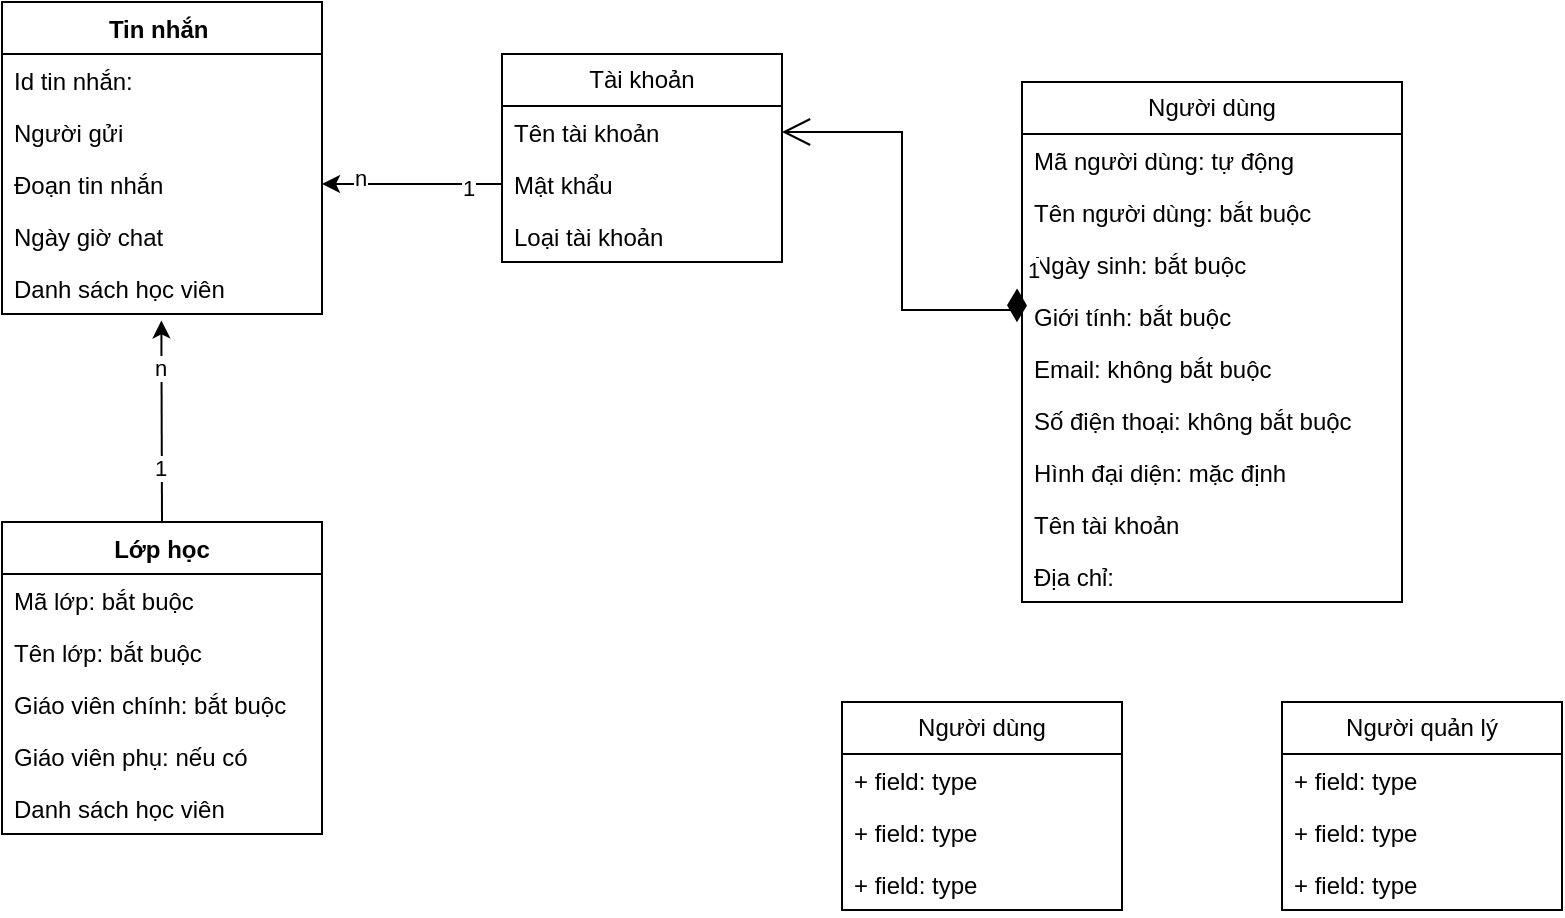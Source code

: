 <mxfile version="21.7.4" type="device">
  <diagram name="Page-1" id="S72Emmjb7w_I0U6z9oUJ">
    <mxGraphModel dx="998" dy="569" grid="1" gridSize="10" guides="1" tooltips="1" connect="1" arrows="1" fold="1" page="1" pageScale="1" pageWidth="850" pageHeight="1100" math="0" shadow="0">
      <root>
        <mxCell id="0" />
        <mxCell id="1" parent="0" />
        <mxCell id="9BEathQuPGzbQFrxFmcB-1" value="Tài khoản" style="swimlane;fontStyle=0;childLayout=stackLayout;horizontal=1;startSize=26;fillColor=none;horizontalStack=0;resizeParent=1;resizeParentMax=0;resizeLast=0;collapsible=1;marginBottom=0;whiteSpace=wrap;html=1;" parent="1" vertex="1">
          <mxGeometry x="290" y="316" width="140" height="104" as="geometry" />
        </mxCell>
        <mxCell id="9BEathQuPGzbQFrxFmcB-2" value="Tên tài khoản" style="text;strokeColor=none;fillColor=none;align=left;verticalAlign=top;spacingLeft=4;spacingRight=4;overflow=hidden;rotatable=0;points=[[0,0.5],[1,0.5]];portConstraint=eastwest;whiteSpace=wrap;html=1;" parent="9BEathQuPGzbQFrxFmcB-1" vertex="1">
          <mxGeometry y="26" width="140" height="26" as="geometry" />
        </mxCell>
        <mxCell id="9BEathQuPGzbQFrxFmcB-3" value="Mật khẩu" style="text;strokeColor=none;fillColor=none;align=left;verticalAlign=top;spacingLeft=4;spacingRight=4;overflow=hidden;rotatable=0;points=[[0,0.5],[1,0.5]];portConstraint=eastwest;whiteSpace=wrap;html=1;" parent="9BEathQuPGzbQFrxFmcB-1" vertex="1">
          <mxGeometry y="52" width="140" height="26" as="geometry" />
        </mxCell>
        <mxCell id="9BEathQuPGzbQFrxFmcB-21" value="Loại tài khoản" style="text;strokeColor=none;fillColor=none;align=left;verticalAlign=top;spacingLeft=4;spacingRight=4;overflow=hidden;rotatable=0;points=[[0,0.5],[1,0.5]];portConstraint=eastwest;whiteSpace=wrap;html=1;" parent="9BEathQuPGzbQFrxFmcB-1" vertex="1">
          <mxGeometry y="78" width="140" height="26" as="geometry" />
        </mxCell>
        <mxCell id="9BEathQuPGzbQFrxFmcB-5" value="Người dùng" style="swimlane;fontStyle=0;childLayout=stackLayout;horizontal=1;startSize=26;fillColor=none;horizontalStack=0;resizeParent=1;resizeParentMax=0;resizeLast=0;collapsible=1;marginBottom=0;whiteSpace=wrap;html=1;" parent="1" vertex="1">
          <mxGeometry x="550" y="330" width="190" height="260" as="geometry" />
        </mxCell>
        <mxCell id="9BEathQuPGzbQFrxFmcB-6" value="Mã người dùng: tự động" style="text;strokeColor=none;fillColor=none;align=left;verticalAlign=top;spacingLeft=4;spacingRight=4;overflow=hidden;rotatable=0;points=[[0,0.5],[1,0.5]];portConstraint=eastwest;whiteSpace=wrap;html=1;" parent="9BEathQuPGzbQFrxFmcB-5" vertex="1">
          <mxGeometry y="26" width="190" height="26" as="geometry" />
        </mxCell>
        <mxCell id="9BEathQuPGzbQFrxFmcB-7" value="Tên người dùng: bắt buộc" style="text;strokeColor=none;fillColor=none;align=left;verticalAlign=top;spacingLeft=4;spacingRight=4;overflow=hidden;rotatable=0;points=[[0,0.5],[1,0.5]];portConstraint=eastwest;whiteSpace=wrap;html=1;" parent="9BEathQuPGzbQFrxFmcB-5" vertex="1">
          <mxGeometry y="52" width="190" height="26" as="geometry" />
        </mxCell>
        <mxCell id="9BEathQuPGzbQFrxFmcB-8" value="Ngày sinh: bắt buộc" style="text;strokeColor=none;fillColor=none;align=left;verticalAlign=top;spacingLeft=4;spacingRight=4;overflow=hidden;rotatable=0;points=[[0,0.5],[1,0.5]];portConstraint=eastwest;whiteSpace=wrap;html=1;" parent="9BEathQuPGzbQFrxFmcB-5" vertex="1">
          <mxGeometry y="78" width="190" height="26" as="geometry" />
        </mxCell>
        <mxCell id="9BEathQuPGzbQFrxFmcB-9" value="Giới tính: bắt buộc" style="text;strokeColor=none;fillColor=none;align=left;verticalAlign=top;spacingLeft=4;spacingRight=4;overflow=hidden;rotatable=0;points=[[0,0.5],[1,0.5]];portConstraint=eastwest;whiteSpace=wrap;html=1;" parent="9BEathQuPGzbQFrxFmcB-5" vertex="1">
          <mxGeometry y="104" width="190" height="26" as="geometry" />
        </mxCell>
        <mxCell id="9BEathQuPGzbQFrxFmcB-10" value="Email: không bắt buộc" style="text;strokeColor=none;fillColor=none;align=left;verticalAlign=top;spacingLeft=4;spacingRight=4;overflow=hidden;rotatable=0;points=[[0,0.5],[1,0.5]];portConstraint=eastwest;whiteSpace=wrap;html=1;" parent="9BEathQuPGzbQFrxFmcB-5" vertex="1">
          <mxGeometry y="130" width="190" height="26" as="geometry" />
        </mxCell>
        <mxCell id="9BEathQuPGzbQFrxFmcB-11" value="Số điện thoại: không bắt buộc&amp;nbsp;" style="text;strokeColor=none;fillColor=none;align=left;verticalAlign=top;spacingLeft=4;spacingRight=4;overflow=hidden;rotatable=0;points=[[0,0.5],[1,0.5]];portConstraint=eastwest;whiteSpace=wrap;html=1;" parent="9BEathQuPGzbQFrxFmcB-5" vertex="1">
          <mxGeometry y="156" width="190" height="26" as="geometry" />
        </mxCell>
        <mxCell id="9BEathQuPGzbQFrxFmcB-12" value="Hình đại diện: mặc định&amp;nbsp;" style="text;strokeColor=none;fillColor=none;align=left;verticalAlign=top;spacingLeft=4;spacingRight=4;overflow=hidden;rotatable=0;points=[[0,0.5],[1,0.5]];portConstraint=eastwest;whiteSpace=wrap;html=1;" parent="9BEathQuPGzbQFrxFmcB-5" vertex="1">
          <mxGeometry y="182" width="190" height="26" as="geometry" />
        </mxCell>
        <mxCell id="9BEathQuPGzbQFrxFmcB-13" value="Tên tài khoản" style="text;strokeColor=none;fillColor=none;align=left;verticalAlign=top;spacingLeft=4;spacingRight=4;overflow=hidden;rotatable=0;points=[[0,0.5],[1,0.5]];portConstraint=eastwest;whiteSpace=wrap;html=1;" parent="9BEathQuPGzbQFrxFmcB-5" vertex="1">
          <mxGeometry y="208" width="190" height="26" as="geometry" />
        </mxCell>
        <mxCell id="9BEathQuPGzbQFrxFmcB-29" value="Địa chỉ:" style="text;strokeColor=none;fillColor=none;align=left;verticalAlign=top;spacingLeft=4;spacingRight=4;overflow=hidden;rotatable=0;points=[[0,0.5],[1,0.5]];portConstraint=eastwest;whiteSpace=wrap;html=1;" parent="9BEathQuPGzbQFrxFmcB-5" vertex="1">
          <mxGeometry y="234" width="190" height="26" as="geometry" />
        </mxCell>
        <mxCell id="9BEathQuPGzbQFrxFmcB-14" value="1" style="endArrow=open;html=1;endSize=12;startArrow=diamondThin;startSize=14;startFill=1;edgeStyle=orthogonalEdgeStyle;align=left;verticalAlign=bottom;rounded=0;exitX=-0.013;exitY=0.969;exitDx=0;exitDy=0;exitPerimeter=0;" parent="1" source="9BEathQuPGzbQFrxFmcB-8" target="9BEathQuPGzbQFrxFmcB-2" edge="1">
          <mxGeometry x="-1" y="3" relative="1" as="geometry">
            <mxPoint x="340" y="560" as="sourcePoint" />
            <mxPoint x="500" y="560" as="targetPoint" />
          </mxGeometry>
        </mxCell>
        <mxCell id="9BEathQuPGzbQFrxFmcB-15" value="Lớp học" style="swimlane;fontStyle=1;align=center;verticalAlign=top;childLayout=stackLayout;horizontal=1;startSize=26;horizontalStack=0;resizeParent=1;resizeParentMax=0;resizeLast=0;collapsible=1;marginBottom=0;whiteSpace=wrap;html=1;" parent="1" vertex="1">
          <mxGeometry x="40" y="550" width="160" height="156" as="geometry" />
        </mxCell>
        <mxCell id="9BEathQuPGzbQFrxFmcB-16" value="Mã lớp: bắt buộc" style="text;strokeColor=none;fillColor=none;align=left;verticalAlign=top;spacingLeft=4;spacingRight=4;overflow=hidden;rotatable=0;points=[[0,0.5],[1,0.5]];portConstraint=eastwest;whiteSpace=wrap;html=1;" parent="9BEathQuPGzbQFrxFmcB-15" vertex="1">
          <mxGeometry y="26" width="160" height="26" as="geometry" />
        </mxCell>
        <mxCell id="9BEathQuPGzbQFrxFmcB-19" value="Tên lớp: bắt buộc" style="text;strokeColor=none;fillColor=none;align=left;verticalAlign=top;spacingLeft=4;spacingRight=4;overflow=hidden;rotatable=0;points=[[0,0.5],[1,0.5]];portConstraint=eastwest;whiteSpace=wrap;html=1;" parent="9BEathQuPGzbQFrxFmcB-15" vertex="1">
          <mxGeometry y="52" width="160" height="26" as="geometry" />
        </mxCell>
        <mxCell id="9BEathQuPGzbQFrxFmcB-22" value="Giáo viên chính: bắt buộc&lt;br&gt;" style="text;strokeColor=none;fillColor=none;align=left;verticalAlign=top;spacingLeft=4;spacingRight=4;overflow=hidden;rotatable=0;points=[[0,0.5],[1,0.5]];portConstraint=eastwest;whiteSpace=wrap;html=1;" parent="9BEathQuPGzbQFrxFmcB-15" vertex="1">
          <mxGeometry y="78" width="160" height="26" as="geometry" />
        </mxCell>
        <mxCell id="9BEathQuPGzbQFrxFmcB-23" value="Giáo viên phụ: nếu có" style="text;strokeColor=none;fillColor=none;align=left;verticalAlign=top;spacingLeft=4;spacingRight=4;overflow=hidden;rotatable=0;points=[[0,0.5],[1,0.5]];portConstraint=eastwest;whiteSpace=wrap;html=1;" parent="9BEathQuPGzbQFrxFmcB-15" vertex="1">
          <mxGeometry y="104" width="160" height="26" as="geometry" />
        </mxCell>
        <mxCell id="9BEathQuPGzbQFrxFmcB-24" value="Danh sách học viên" style="text;strokeColor=none;fillColor=none;align=left;verticalAlign=top;spacingLeft=4;spacingRight=4;overflow=hidden;rotatable=0;points=[[0,0.5],[1,0.5]];portConstraint=eastwest;whiteSpace=wrap;html=1;" parent="9BEathQuPGzbQFrxFmcB-15" vertex="1">
          <mxGeometry y="130" width="160" height="26" as="geometry" />
        </mxCell>
        <mxCell id="9BEathQuPGzbQFrxFmcB-25" value="Người dùng" style="swimlane;fontStyle=0;childLayout=stackLayout;horizontal=1;startSize=26;fillColor=none;horizontalStack=0;resizeParent=1;resizeParentMax=0;resizeLast=0;collapsible=1;marginBottom=0;whiteSpace=wrap;html=1;" parent="1" vertex="1">
          <mxGeometry x="460" y="640" width="140" height="104" as="geometry" />
        </mxCell>
        <mxCell id="9BEathQuPGzbQFrxFmcB-26" value="+ field: type" style="text;strokeColor=none;fillColor=none;align=left;verticalAlign=top;spacingLeft=4;spacingRight=4;overflow=hidden;rotatable=0;points=[[0,0.5],[1,0.5]];portConstraint=eastwest;whiteSpace=wrap;html=1;" parent="9BEathQuPGzbQFrxFmcB-25" vertex="1">
          <mxGeometry y="26" width="140" height="26" as="geometry" />
        </mxCell>
        <mxCell id="9BEathQuPGzbQFrxFmcB-27" value="+ field: type" style="text;strokeColor=none;fillColor=none;align=left;verticalAlign=top;spacingLeft=4;spacingRight=4;overflow=hidden;rotatable=0;points=[[0,0.5],[1,0.5]];portConstraint=eastwest;whiteSpace=wrap;html=1;" parent="9BEathQuPGzbQFrxFmcB-25" vertex="1">
          <mxGeometry y="52" width="140" height="26" as="geometry" />
        </mxCell>
        <mxCell id="9BEathQuPGzbQFrxFmcB-28" value="+ field: type" style="text;strokeColor=none;fillColor=none;align=left;verticalAlign=top;spacingLeft=4;spacingRight=4;overflow=hidden;rotatable=0;points=[[0,0.5],[1,0.5]];portConstraint=eastwest;whiteSpace=wrap;html=1;" parent="9BEathQuPGzbQFrxFmcB-25" vertex="1">
          <mxGeometry y="78" width="140" height="26" as="geometry" />
        </mxCell>
        <mxCell id="9BEathQuPGzbQFrxFmcB-34" value="Người quản lý" style="swimlane;fontStyle=0;childLayout=stackLayout;horizontal=1;startSize=26;fillColor=none;horizontalStack=0;resizeParent=1;resizeParentMax=0;resizeLast=0;collapsible=1;marginBottom=0;whiteSpace=wrap;html=1;" parent="1" vertex="1">
          <mxGeometry x="680" y="640" width="140" height="104" as="geometry" />
        </mxCell>
        <mxCell id="9BEathQuPGzbQFrxFmcB-35" value="+ field: type" style="text;strokeColor=none;fillColor=none;align=left;verticalAlign=top;spacingLeft=4;spacingRight=4;overflow=hidden;rotatable=0;points=[[0,0.5],[1,0.5]];portConstraint=eastwest;whiteSpace=wrap;html=1;" parent="9BEathQuPGzbQFrxFmcB-34" vertex="1">
          <mxGeometry y="26" width="140" height="26" as="geometry" />
        </mxCell>
        <mxCell id="9BEathQuPGzbQFrxFmcB-36" value="+ field: type" style="text;strokeColor=none;fillColor=none;align=left;verticalAlign=top;spacingLeft=4;spacingRight=4;overflow=hidden;rotatable=0;points=[[0,0.5],[1,0.5]];portConstraint=eastwest;whiteSpace=wrap;html=1;" parent="9BEathQuPGzbQFrxFmcB-34" vertex="1">
          <mxGeometry y="52" width="140" height="26" as="geometry" />
        </mxCell>
        <mxCell id="9BEathQuPGzbQFrxFmcB-37" value="+ field: type" style="text;strokeColor=none;fillColor=none;align=left;verticalAlign=top;spacingLeft=4;spacingRight=4;overflow=hidden;rotatable=0;points=[[0,0.5],[1,0.5]];portConstraint=eastwest;whiteSpace=wrap;html=1;" parent="9BEathQuPGzbQFrxFmcB-34" vertex="1">
          <mxGeometry y="78" width="140" height="26" as="geometry" />
        </mxCell>
        <mxCell id="IqO_J_hTL75O60OpWoX1-1" value="Tin nhắn&amp;nbsp;" style="swimlane;fontStyle=1;align=center;verticalAlign=top;childLayout=stackLayout;horizontal=1;startSize=26;horizontalStack=0;resizeParent=1;resizeParentMax=0;resizeLast=0;collapsible=1;marginBottom=0;whiteSpace=wrap;html=1;" parent="1" vertex="1">
          <mxGeometry x="40" y="290" width="160" height="156" as="geometry" />
        </mxCell>
        <mxCell id="IqO_J_hTL75O60OpWoX1-2" value="Id tin nhắn:" style="text;strokeColor=none;fillColor=none;align=left;verticalAlign=top;spacingLeft=4;spacingRight=4;overflow=hidden;rotatable=0;points=[[0,0.5],[1,0.5]];portConstraint=eastwest;whiteSpace=wrap;html=1;" parent="IqO_J_hTL75O60OpWoX1-1" vertex="1">
          <mxGeometry y="26" width="160" height="26" as="geometry" />
        </mxCell>
        <mxCell id="IqO_J_hTL75O60OpWoX1-3" value="Người gửi" style="text;strokeColor=none;fillColor=none;align=left;verticalAlign=top;spacingLeft=4;spacingRight=4;overflow=hidden;rotatable=0;points=[[0,0.5],[1,0.5]];portConstraint=eastwest;whiteSpace=wrap;html=1;" parent="IqO_J_hTL75O60OpWoX1-1" vertex="1">
          <mxGeometry y="52" width="160" height="26" as="geometry" />
        </mxCell>
        <mxCell id="IqO_J_hTL75O60OpWoX1-4" value="Đoạn tin nhắn" style="text;strokeColor=none;fillColor=none;align=left;verticalAlign=top;spacingLeft=4;spacingRight=4;overflow=hidden;rotatable=0;points=[[0,0.5],[1,0.5]];portConstraint=eastwest;whiteSpace=wrap;html=1;" parent="IqO_J_hTL75O60OpWoX1-1" vertex="1">
          <mxGeometry y="78" width="160" height="26" as="geometry" />
        </mxCell>
        <mxCell id="IqO_J_hTL75O60OpWoX1-5" value="Ngày giờ chat" style="text;strokeColor=none;fillColor=none;align=left;verticalAlign=top;spacingLeft=4;spacingRight=4;overflow=hidden;rotatable=0;points=[[0,0.5],[1,0.5]];portConstraint=eastwest;whiteSpace=wrap;html=1;" parent="IqO_J_hTL75O60OpWoX1-1" vertex="1">
          <mxGeometry y="104" width="160" height="26" as="geometry" />
        </mxCell>
        <mxCell id="IqO_J_hTL75O60OpWoX1-6" value="Danh sách học viên" style="text;strokeColor=none;fillColor=none;align=left;verticalAlign=top;spacingLeft=4;spacingRight=4;overflow=hidden;rotatable=0;points=[[0,0.5],[1,0.5]];portConstraint=eastwest;whiteSpace=wrap;html=1;" parent="IqO_J_hTL75O60OpWoX1-1" vertex="1">
          <mxGeometry y="130" width="160" height="26" as="geometry" />
        </mxCell>
        <mxCell id="VIFHNtJrIf6iS-YSvBQu-7" value="" style="endArrow=classic;html=1;rounded=0;exitX=0.5;exitY=0;exitDx=0;exitDy=0;entryX=0.498;entryY=1.123;entryDx=0;entryDy=0;entryPerimeter=0;" edge="1" parent="1" source="9BEathQuPGzbQFrxFmcB-15" target="IqO_J_hTL75O60OpWoX1-6">
          <mxGeometry width="50" height="50" relative="1" as="geometry">
            <mxPoint x="400" y="500" as="sourcePoint" />
            <mxPoint x="450" y="450" as="targetPoint" />
          </mxGeometry>
        </mxCell>
        <mxCell id="VIFHNtJrIf6iS-YSvBQu-8" value="n" style="edgeLabel;html=1;align=center;verticalAlign=middle;resizable=0;points=[];" vertex="1" connectable="0" parent="VIFHNtJrIf6iS-YSvBQu-7">
          <mxGeometry x="0.54" y="1" relative="1" as="geometry">
            <mxPoint as="offset" />
          </mxGeometry>
        </mxCell>
        <mxCell id="VIFHNtJrIf6iS-YSvBQu-9" value="1" style="edgeLabel;html=1;align=center;verticalAlign=middle;resizable=0;points=[];" vertex="1" connectable="0" parent="VIFHNtJrIf6iS-YSvBQu-7">
          <mxGeometry x="-0.452" y="1" relative="1" as="geometry">
            <mxPoint as="offset" />
          </mxGeometry>
        </mxCell>
        <mxCell id="VIFHNtJrIf6iS-YSvBQu-10" value="" style="endArrow=classic;html=1;rounded=0;exitX=0;exitY=0.5;exitDx=0;exitDy=0;entryX=1;entryY=0.5;entryDx=0;entryDy=0;" edge="1" parent="1" source="9BEathQuPGzbQFrxFmcB-3" target="IqO_J_hTL75O60OpWoX1-4">
          <mxGeometry width="50" height="50" relative="1" as="geometry">
            <mxPoint x="400" y="500" as="sourcePoint" />
            <mxPoint x="450" y="450" as="targetPoint" />
          </mxGeometry>
        </mxCell>
        <mxCell id="VIFHNtJrIf6iS-YSvBQu-11" value="n" style="edgeLabel;html=1;align=center;verticalAlign=middle;resizable=0;points=[];" vertex="1" connectable="0" parent="VIFHNtJrIf6iS-YSvBQu-10">
          <mxGeometry x="0.582" y="-3" relative="1" as="geometry">
            <mxPoint as="offset" />
          </mxGeometry>
        </mxCell>
        <mxCell id="VIFHNtJrIf6iS-YSvBQu-12" value="1" style="edgeLabel;html=1;align=center;verticalAlign=middle;resizable=0;points=[];" vertex="1" connectable="0" parent="VIFHNtJrIf6iS-YSvBQu-10">
          <mxGeometry x="-0.618" y="2" relative="1" as="geometry">
            <mxPoint as="offset" />
          </mxGeometry>
        </mxCell>
      </root>
    </mxGraphModel>
  </diagram>
</mxfile>
